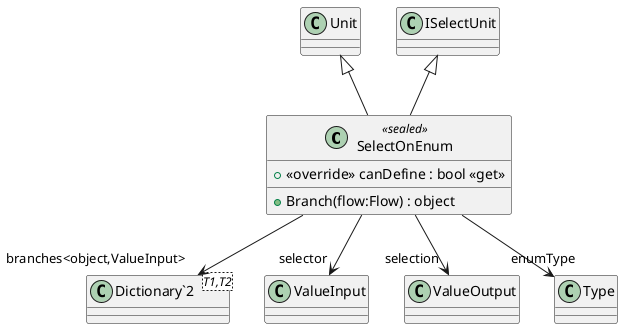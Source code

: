 @startuml
class SelectOnEnum <<sealed>> {
    + <<override>> canDefine : bool <<get>>
    + Branch(flow:Flow) : object
}
class "Dictionary`2"<T1,T2> {
}
Unit <|-- SelectOnEnum
ISelectUnit <|-- SelectOnEnum
SelectOnEnum --> "branches<object,ValueInput>" "Dictionary`2"
SelectOnEnum --> "selector" ValueInput
SelectOnEnum --> "selection" ValueOutput
SelectOnEnum --> "enumType" Type
@enduml
